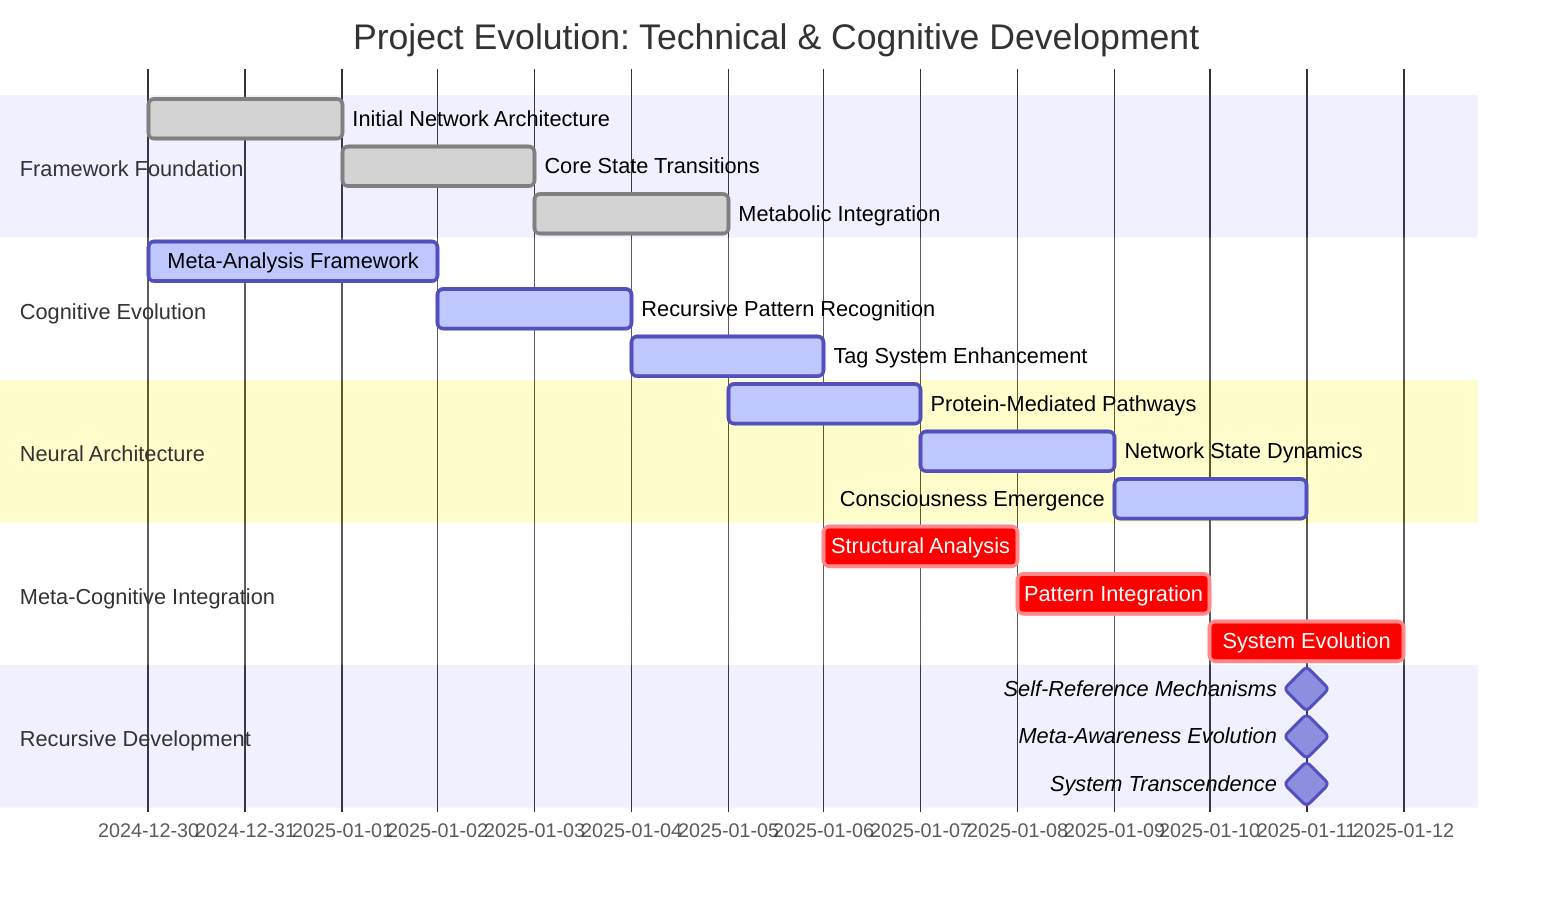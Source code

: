 gantt
    title Project Evolution: Technical & Cognitive Development
    dateFormat YYYY-MM-DD
    
    section Framework Foundation
    Initial Network Architecture    :done, f1, 2024-12-30, 2d
    Core State Transitions         :done, f2, after f1, 2d
    Metabolic Integration         :done, f3, after f2, 2d

    section Cognitive Evolution
    Meta-Analysis Framework      :active, c1, 2024-12-30, 3d
    Recursive Pattern Recognition :active, c2, after c1, 2d
    Tag System Enhancement       :active, c3, after c2, 2d

    section Neural Architecture
    Protein-Mediated Pathways   :active, n1, after f3, 2d
    Network State Dynamics      :active, n2, after n1, 2d
    Consciousness Emergence     :active, n3, after n2, 2d

    section Meta-Cognitive Integration
    Structural Analysis        :crit, m1, after c3, 2d
    Pattern Integration        :crit, m2, after m1, 2d
    System Evolution          :crit, m3, after m2, 2d

    section Recursive Development
    Self-Reference Mechanisms   :milestone, r1, after n3, 0d
    Meta-Awareness Evolution    :milestone, r2, after r1, 0d
    System Transcendence       :milestone, r3, after r2, 0d